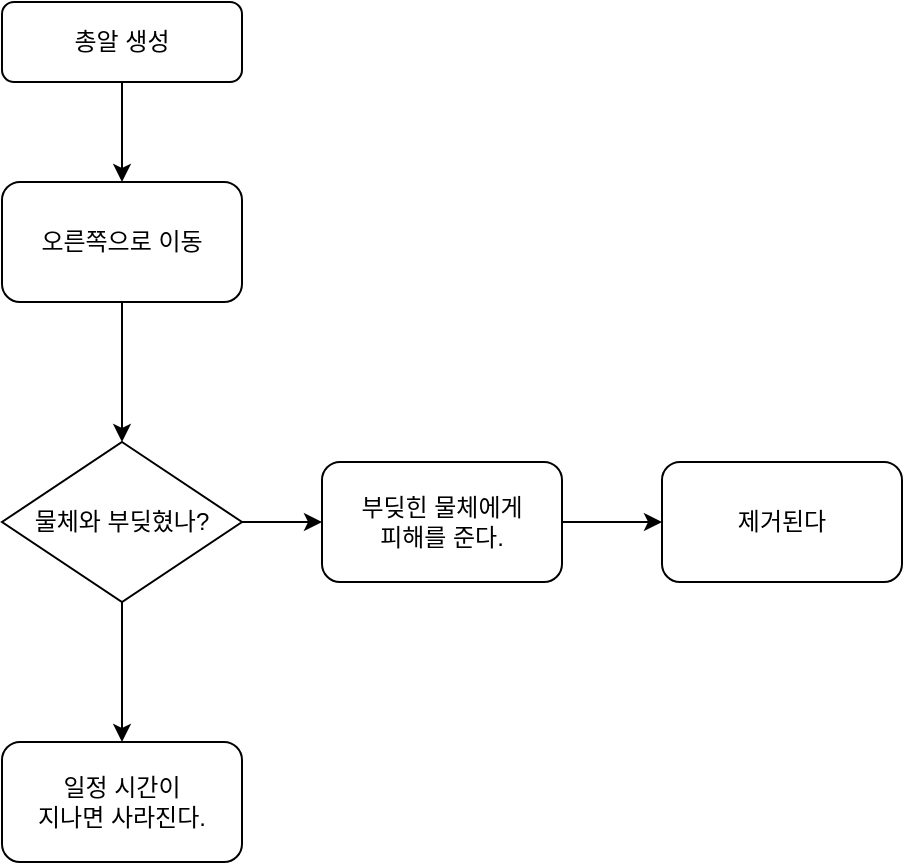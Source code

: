 <mxfile version="13.9.9" type="device"><diagram id="C5RBs43oDa-KdzZeNtuy" name="Page-1"><mxGraphModel dx="1086" dy="806" grid="1" gridSize="10" guides="1" tooltips="1" connect="1" arrows="1" fold="1" page="1" pageScale="1" pageWidth="827" pageHeight="1169" math="0" shadow="0"><root><mxCell id="WIyWlLk6GJQsqaUBKTNV-0"/><mxCell id="WIyWlLk6GJQsqaUBKTNV-1" parent="WIyWlLk6GJQsqaUBKTNV-0"/><mxCell id="lPn1Mws6HEWC00fTjt1C-0" style="edgeStyle=orthogonalEdgeStyle;rounded=0;orthogonalLoop=1;jettySize=auto;html=1;entryX=0.5;entryY=0;entryDx=0;entryDy=0;" edge="1" parent="WIyWlLk6GJQsqaUBKTNV-1" source="WIyWlLk6GJQsqaUBKTNV-3" target="lPn1Mws6HEWC00fTjt1C-2"><mxGeometry relative="1" as="geometry"><mxPoint x="220" y="170" as="targetPoint"/></mxGeometry></mxCell><mxCell id="WIyWlLk6GJQsqaUBKTNV-3" value="총알 생성" style="rounded=1;whiteSpace=wrap;html=1;fontSize=12;glass=0;strokeWidth=1;shadow=0;" parent="WIyWlLk6GJQsqaUBKTNV-1" vertex="1"><mxGeometry x="160" y="80" width="120" height="40" as="geometry"/></mxCell><mxCell id="lPn1Mws6HEWC00fTjt1C-4" value="" style="edgeStyle=orthogonalEdgeStyle;rounded=0;orthogonalLoop=1;jettySize=auto;html=1;" edge="1" parent="WIyWlLk6GJQsqaUBKTNV-1" source="lPn1Mws6HEWC00fTjt1C-2" target="lPn1Mws6HEWC00fTjt1C-3"><mxGeometry relative="1" as="geometry"/></mxCell><mxCell id="lPn1Mws6HEWC00fTjt1C-2" value="오른쪽으로 이동" style="rounded=1;whiteSpace=wrap;html=1;" vertex="1" parent="WIyWlLk6GJQsqaUBKTNV-1"><mxGeometry x="160" y="170" width="120" height="60" as="geometry"/></mxCell><mxCell id="lPn1Mws6HEWC00fTjt1C-6" value="" style="edgeStyle=orthogonalEdgeStyle;rounded=0;orthogonalLoop=1;jettySize=auto;html=1;" edge="1" parent="WIyWlLk6GJQsqaUBKTNV-1" source="lPn1Mws6HEWC00fTjt1C-3" target="lPn1Mws6HEWC00fTjt1C-5"><mxGeometry relative="1" as="geometry"/></mxCell><mxCell id="lPn1Mws6HEWC00fTjt1C-12" value="" style="edgeStyle=orthogonalEdgeStyle;rounded=0;orthogonalLoop=1;jettySize=auto;html=1;" edge="1" parent="WIyWlLk6GJQsqaUBKTNV-1" source="lPn1Mws6HEWC00fTjt1C-3" target="lPn1Mws6HEWC00fTjt1C-11"><mxGeometry relative="1" as="geometry"/></mxCell><mxCell id="lPn1Mws6HEWC00fTjt1C-3" value="물체와 부딪혔나?" style="rhombus;whiteSpace=wrap;html=1;" vertex="1" parent="WIyWlLk6GJQsqaUBKTNV-1"><mxGeometry x="160" y="300" width="120" height="80" as="geometry"/></mxCell><mxCell id="lPn1Mws6HEWC00fTjt1C-8" value="" style="edgeStyle=orthogonalEdgeStyle;rounded=0;orthogonalLoop=1;jettySize=auto;html=1;" edge="1" parent="WIyWlLk6GJQsqaUBKTNV-1" source="lPn1Mws6HEWC00fTjt1C-5" target="lPn1Mws6HEWC00fTjt1C-7"><mxGeometry relative="1" as="geometry"/></mxCell><mxCell id="lPn1Mws6HEWC00fTjt1C-5" value="부딪힌 물체에게&lt;br&gt;피해를 준다." style="whiteSpace=wrap;html=1;rounded=1;" vertex="1" parent="WIyWlLk6GJQsqaUBKTNV-1"><mxGeometry x="320" y="310" width="120" height="60" as="geometry"/></mxCell><mxCell id="lPn1Mws6HEWC00fTjt1C-7" value="제거된다" style="whiteSpace=wrap;html=1;rounded=1;" vertex="1" parent="WIyWlLk6GJQsqaUBKTNV-1"><mxGeometry x="490" y="310" width="120" height="60" as="geometry"/></mxCell><mxCell id="lPn1Mws6HEWC00fTjt1C-11" value="일정 시간이&lt;br&gt;지나면 사라진다." style="rounded=1;whiteSpace=wrap;html=1;" vertex="1" parent="WIyWlLk6GJQsqaUBKTNV-1"><mxGeometry x="160" y="450" width="120" height="60" as="geometry"/></mxCell></root></mxGraphModel></diagram></mxfile>